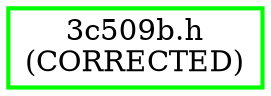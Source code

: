 digraph HeaderCorrections {
    rankdir=TB;
    node [shape=box];
    
    "3c509b.h" [label="3c509b.h\n(CORRECTED)", color=green, style=bold];
    
}
